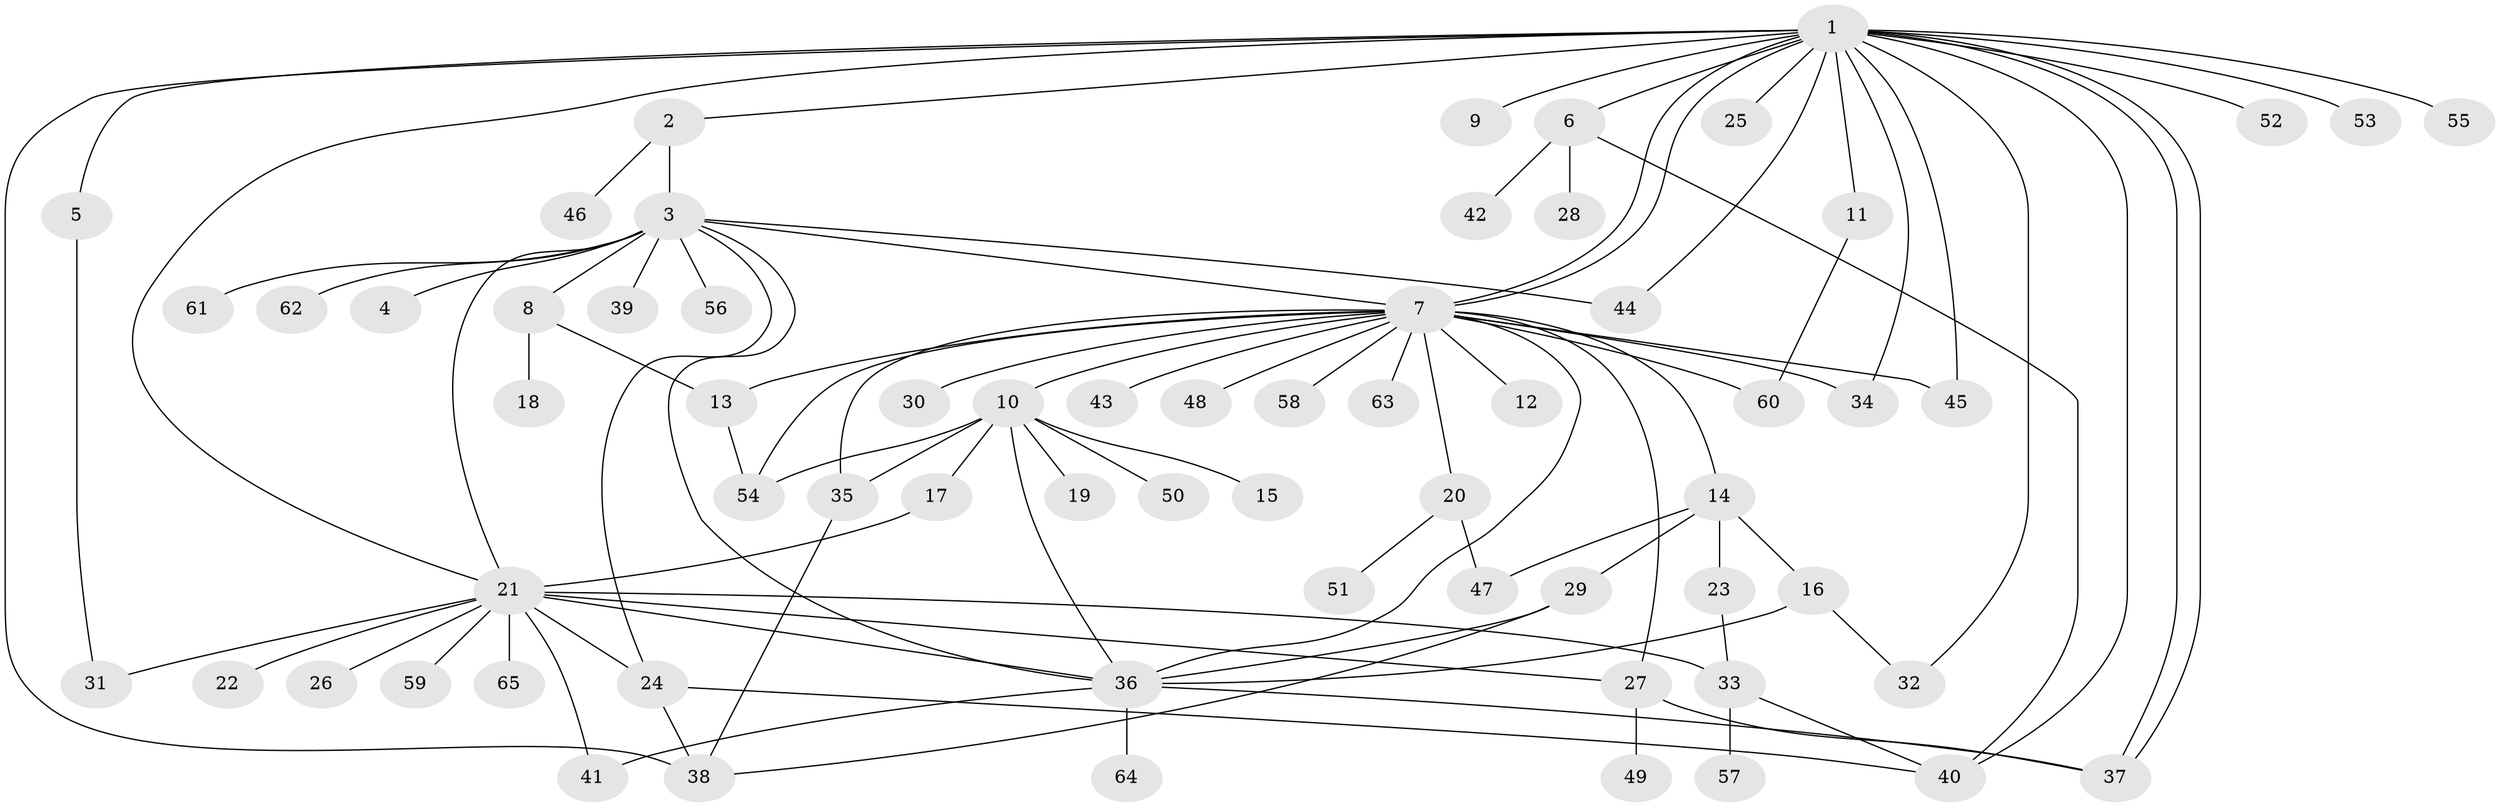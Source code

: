 // Generated by graph-tools (version 1.1) at 2025/25/03/09/25 03:25:57]
// undirected, 65 vertices, 97 edges
graph export_dot {
graph [start="1"]
  node [color=gray90,style=filled];
  1;
  2;
  3;
  4;
  5;
  6;
  7;
  8;
  9;
  10;
  11;
  12;
  13;
  14;
  15;
  16;
  17;
  18;
  19;
  20;
  21;
  22;
  23;
  24;
  25;
  26;
  27;
  28;
  29;
  30;
  31;
  32;
  33;
  34;
  35;
  36;
  37;
  38;
  39;
  40;
  41;
  42;
  43;
  44;
  45;
  46;
  47;
  48;
  49;
  50;
  51;
  52;
  53;
  54;
  55;
  56;
  57;
  58;
  59;
  60;
  61;
  62;
  63;
  64;
  65;
  1 -- 2;
  1 -- 5;
  1 -- 6;
  1 -- 7;
  1 -- 7;
  1 -- 9;
  1 -- 11;
  1 -- 21;
  1 -- 25;
  1 -- 32;
  1 -- 34;
  1 -- 37;
  1 -- 37;
  1 -- 38;
  1 -- 40;
  1 -- 44;
  1 -- 45;
  1 -- 52;
  1 -- 53;
  1 -- 55;
  2 -- 3;
  2 -- 46;
  3 -- 4;
  3 -- 7;
  3 -- 8;
  3 -- 21;
  3 -- 24;
  3 -- 36;
  3 -- 39;
  3 -- 44;
  3 -- 56;
  3 -- 61;
  3 -- 62;
  5 -- 31;
  6 -- 28;
  6 -- 40;
  6 -- 42;
  7 -- 10;
  7 -- 12;
  7 -- 13;
  7 -- 14;
  7 -- 20;
  7 -- 27;
  7 -- 30;
  7 -- 34;
  7 -- 35;
  7 -- 36;
  7 -- 43;
  7 -- 45;
  7 -- 48;
  7 -- 54;
  7 -- 58;
  7 -- 60;
  7 -- 63;
  8 -- 13;
  8 -- 18;
  10 -- 15;
  10 -- 17;
  10 -- 19;
  10 -- 35;
  10 -- 36;
  10 -- 50;
  10 -- 54;
  11 -- 60;
  13 -- 54;
  14 -- 16;
  14 -- 23;
  14 -- 29;
  14 -- 47;
  16 -- 32;
  16 -- 36;
  17 -- 21;
  20 -- 47;
  20 -- 51;
  21 -- 22;
  21 -- 24;
  21 -- 26;
  21 -- 27;
  21 -- 31;
  21 -- 33;
  21 -- 36;
  21 -- 41;
  21 -- 59;
  21 -- 65;
  23 -- 33;
  24 -- 38;
  24 -- 40;
  27 -- 37;
  27 -- 49;
  29 -- 36;
  29 -- 38;
  33 -- 40;
  33 -- 57;
  35 -- 38;
  36 -- 37;
  36 -- 41;
  36 -- 64;
}
